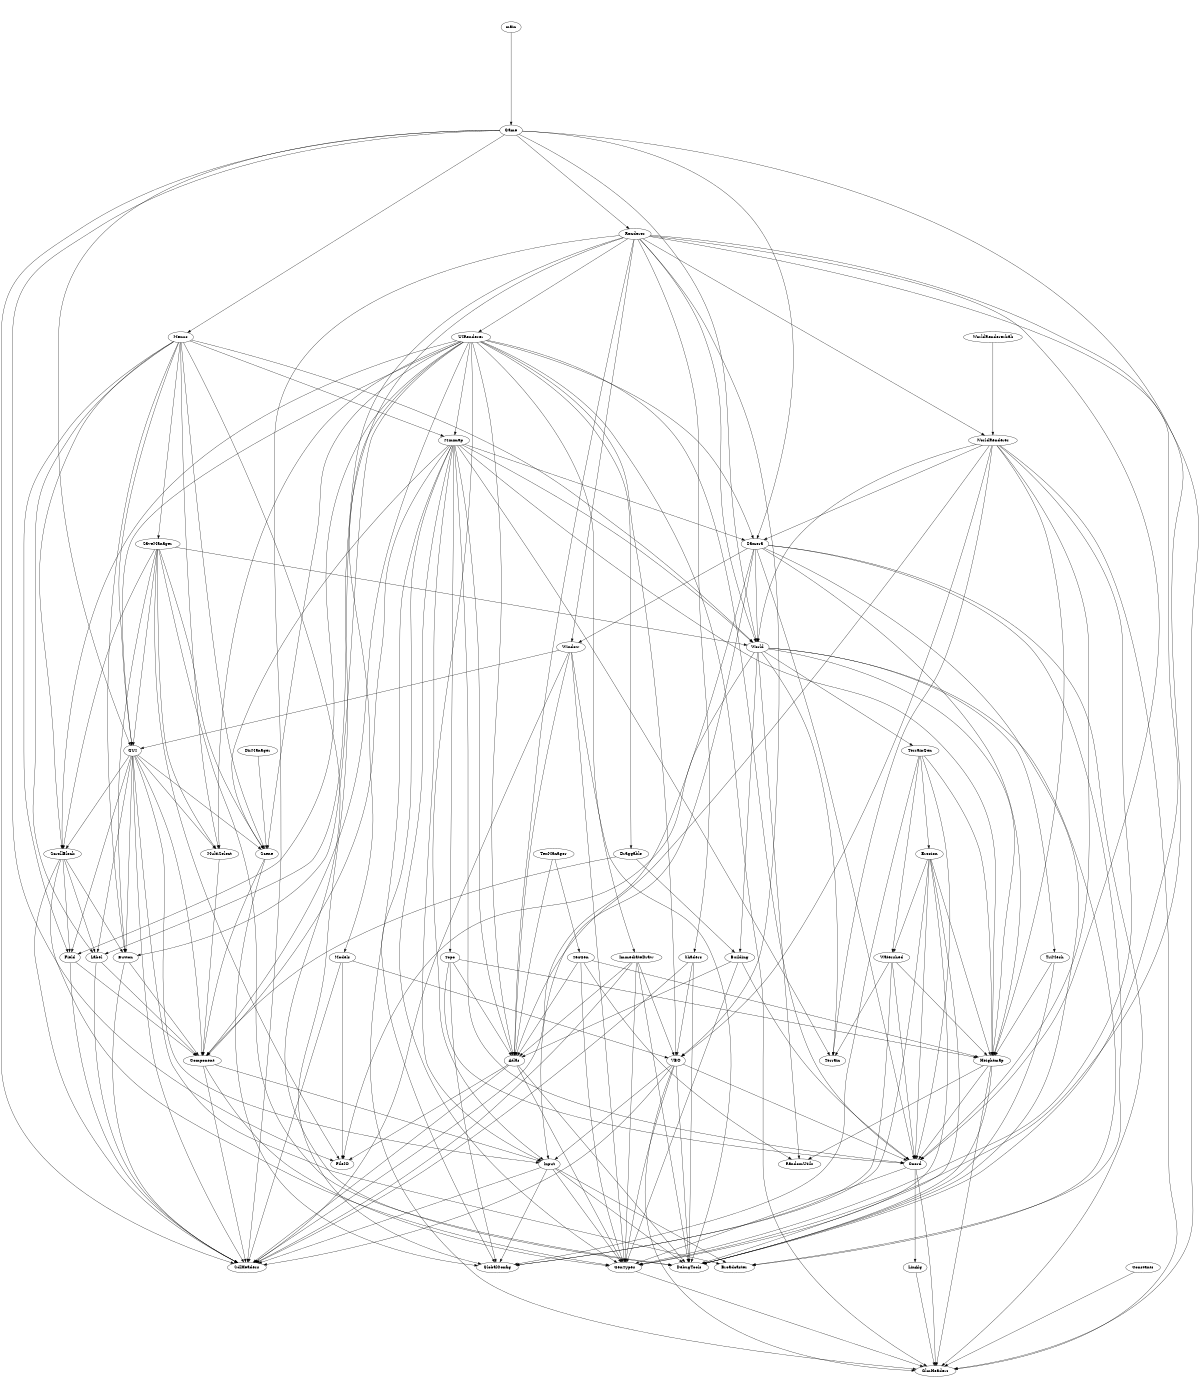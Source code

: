 digraph "source tree" {
    overlap=scale;
    size="8,10";
    ratio="fill";
    fontsize="16";
    fontname="Helvetica";
	clusterrank="local";
	"Coord" -> "GlmHeaders"
	"SaveManager" -> "MultiSelect"
	"Erosion" -> "DebugTools"
	"WorldRenderer" -> "Coord"
	"Erosion" -> "Heightmap"
	"TexManager" -> "TexGen"
	"Erosion" -> "GenTypes"
	"Game" -> "GenTypes"
	"Renderer" -> "GlmHeaders"
	"GUI" -> "MultiSelect"
	"VBO" -> "Coord"
	"VBO" -> "DebugTools"
	"Renderer" -> "Shaders"
	"UIRenderer" -> "MultiSelect"
	"World" -> "TerrainGen"
	"Heightmap" -> "RandomUtils"
	"Minimap" -> "Atlas"
	"Models" -> "SdlHeaders"
	"Minimap" -> "Coord"
	"ImmediateDraw" -> "Atlas"
	"WorldRenderer" -> "World"
	"VBO" -> "Input"
	"Minimap" -> "Component"
	"Atlas" -> "FileIO"
	"ScrollBlock" -> "SdlHeaders"
	"Renderer" -> "UIRenderer"
	"Camera" -> "Heightmap"
	"SaveManager" -> "ScrollBlock"
	"Game" -> "SdlHeaders"
	"Menus" -> "MultiSelect"
	"Camera" -> "Coord"
	"Input" -> "GlobalConfig"
	"TexGen" -> "GenTypes"
	"Menus" -> "GUI"
	"GUI" -> "Button"
	"VBO" -> "GenTypes"
	"UIRenderer" -> "Camera"
	"Label" -> "SdlHeaders"
	"Scene" -> "GlobalConfig"
	"TriMesh" -> "Heightmap"
	"UIRenderer" -> "GUI"
	"Heightmap" -> "DebugTools"
	"Minimap" -> "Camera"
	"ScrollBlock" -> "Label"
	"Field" -> "Component"
	"main" -> "Game"
	"Menus" -> "Button"
	"Shaders" -> "SdlHeaders"
	"Renderer" -> "Models"
	"WorldRenderer" -> "GenTypes"
	"ImmediateDraw" -> "GenTypes"
	"Building" -> "Atlas"
	"MultiSelect" -> "Component"
	"UIRenderer" -> "Coord"
	"SaveManager" -> "GUI"
	"TerrainGen" -> "GlobalConfig"
	"Camera" -> "SdlHeaders"
	"TexGen" -> "RandomUtils"
	"Building" -> "GenTypes"
	"Shaders" -> "VBO"
	"UIRenderer" -> "VBO"
	"WorldRenderer" -> "Terrain"
	"Erosion" -> "Coord"
	"SaveManager" -> "World"
	"TerrainGen" -> "Coord"
	"Shaders" -> "DebugTools"
	"Window" -> "DebugTools"
	"TerrainGen" -> "Heightmap"
	"ImmediateDraw" -> "DebugTools"
	"UIRenderer" -> "GlmHeaders"
	"UIRenderer" -> "Minimap"
	"Minimap" -> "Scene"
	"Minimap" -> "Heightmap"
	"Constants" -> "GlmHeaders"
	"Erosion" -> "Watershed"
	"ImmediateDraw" -> "SdlHeaders"
	"Renderer" -> "Atlas"
	"Minimap" -> "Input"
	"Label" -> "Component"
	"Topo" -> "Heightmap"
	"Renderer" -> "WorldRenderer"
	"Heightmap" -> "Coord"
	"Camera" -> "GlmHeaders"
	"Camera" -> "Window"
	"Atlas" -> "GenTypes"
	"TerrainGen" -> "Watershed"
	"World" -> "Building"
	"Scene" -> "Component"
	"Game" -> "World"
	"Game" -> "Camera"
	"Heightmap" -> "GlmHeaders"
	"World" -> "Broadcaster"
	"UIRenderer" -> "Button"
	"Draggable" -> "Component"
	"WorldRenderer" -> "VBO"
	"GenTypes" -> "GlmHeaders"
	"ScrollBlock" -> "GenTypes"
	"UIRenderer" -> "Component"
	"Topo" -> "Atlas"
	"World" -> "Terrain"
	"Button" -> "Component"
	"Atlas" -> "DebugTools"
	"Renderer" -> "GlobalConfig"
	"UIRenderer" -> "Draggable"
	"Draggable" -> "Building"
	"Input" -> "Broadcaster"
	"UIRenderer" -> "ScrollBlock"
	"Topo" -> "Coord"
	"Models" -> "FileIO"
	"Camera" -> "Broadcaster"
	"Game" -> "Menus"
	"DirManager" -> "Scene"
	"WorldRenderer" -> "Camera"
	"Camera" -> "Input"
	"Minimap" -> "World"
	"Input" -> "GenTypes"
	"SaveManager" -> "Scene"
	"Input" -> "SdlHeaders"
	"Models" -> "VBO"
	"Menus" -> "DebugTools"
	"Renderer" -> "DebugTools"
	"Menus" -> "ScrollBlock"
	"GUI" -> "SdlHeaders"
	"World" -> "FileIO"
	"UIRenderer" -> "ImmediateDraw"
	"Button" -> "SdlHeaders"
	"UIRenderer" -> "Input"
	"Watershed" -> "Terrain"
	"Game" -> "GUI"
	"Component" -> "GenTypes"
	"Input" -> "DebugTools"
	"ScrollBlock" -> "Button"
	"World" -> "TriMesh"
	"Window" -> "GUI"
	"Menus" -> "Field"
	"WorldRendererbak" -> "WorldRenderer"
	"ScrollBlock" -> "Field"
	"SaveManager" -> "DebugTools"
	"LinAlg" -> "GlmHeaders"
	"TexGen" -> "Heightmap"
	"Renderer" -> "SdlHeaders"
	"Minimap" -> "Topo"
	"VBO" -> "GlmHeaders"
	"UIRenderer" -> "Scene"
	"Field" -> "SdlHeaders"
	"TerrainGen" -> "Erosion"
	"Menus" -> "Label"
	"ImmediateDraw" -> "VBO"
	"GUI" -> "Scene"
	"Coord" -> "LinAlg"
	"GUI" -> "Component"
	"Window" -> "SdlHeaders"
	"TexManager" -> "Atlas"
	"Renderer" -> "Window"
	"WorldRenderer" -> "GlmHeaders"
	"Watershed" -> "Coord"
	"VBO" -> "SdlHeaders"
	"Game" -> "Renderer"
	"UIRenderer" -> "Atlas"
	"SaveManager" -> "Button"
	"UIRenderer" -> "Label"
	"GUI" -> "Input"
	"Menus" -> "Minimap"
	"TexGen" -> "Atlas"
	"Minimap" -> "GenTypes"
	"GUI" -> "Label"
	"WorldRenderer" -> "Atlas"
	"Watershed" -> "GlobalConfig"
	"Menus" -> "SaveManager"
	"Component" -> "SdlHeaders"
	"Erosion" -> "GlobalConfig"
	"Building" -> "Coord"
	"Component" -> "Input"
	"Watershed" -> "Heightmap"
	"Minimap" -> "GlmHeaders"
	"SaveManager" -> "FileIO"
	"Minimap" -> "Terrain"
	"UIRenderer" -> "Field"
	"Window" -> "GenTypes"
	"GUI" -> "ScrollBlock"
	"Coord" -> "GenTypes"
	"World" -> "RandomUtils"
	"Atlas" -> "SdlHeaders"
	"Camera" -> "DebugTools"
	"Minimap" -> "GlobalConfig"
	"Menus" -> "Scene"
	"WorldRenderer" -> "Heightmap"
	"World" -> "Heightmap"
	"TriMesh" -> "DebugTools"
	"Menus" -> "World"
	"Renderer" -> "Coord"
	"Game" -> "FileIO"
	"Topo" -> "GlobalConfig"
	"Window" -> "Atlas"
	"GUI" -> "Field"
	"Renderer" -> "VBO"
	"GUI" -> "Broadcaster"
	"Renderer" -> "World"
	"Camera" -> "World"
}
